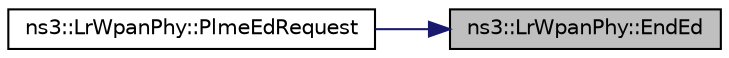 digraph "ns3::LrWpanPhy::EndEd"
{
 // LATEX_PDF_SIZE
  edge [fontname="Helvetica",fontsize="10",labelfontname="Helvetica",labelfontsize="10"];
  node [fontname="Helvetica",fontsize="10",shape=record];
  rankdir="RL";
  Node1 [label="ns3::LrWpanPhy::EndEd",height=0.2,width=0.4,color="black", fillcolor="grey75", style="filled", fontcolor="black",tooltip="Called at the end of the ED procedure."];
  Node1 -> Node2 [dir="back",color="midnightblue",fontsize="10",style="solid",fontname="Helvetica"];
  Node2 [label="ns3::LrWpanPhy::PlmeEdRequest",height=0.2,width=0.4,color="black", fillcolor="white", style="filled",URL="$classns3_1_1_lr_wpan_phy.html#a344dd99555091413adab8834bdc11dea",tooltip="IEEE 802.15.4-2006 section 6.2.2.3 PLME-ED.request Perform an ED per section 6.9.7."];
}
